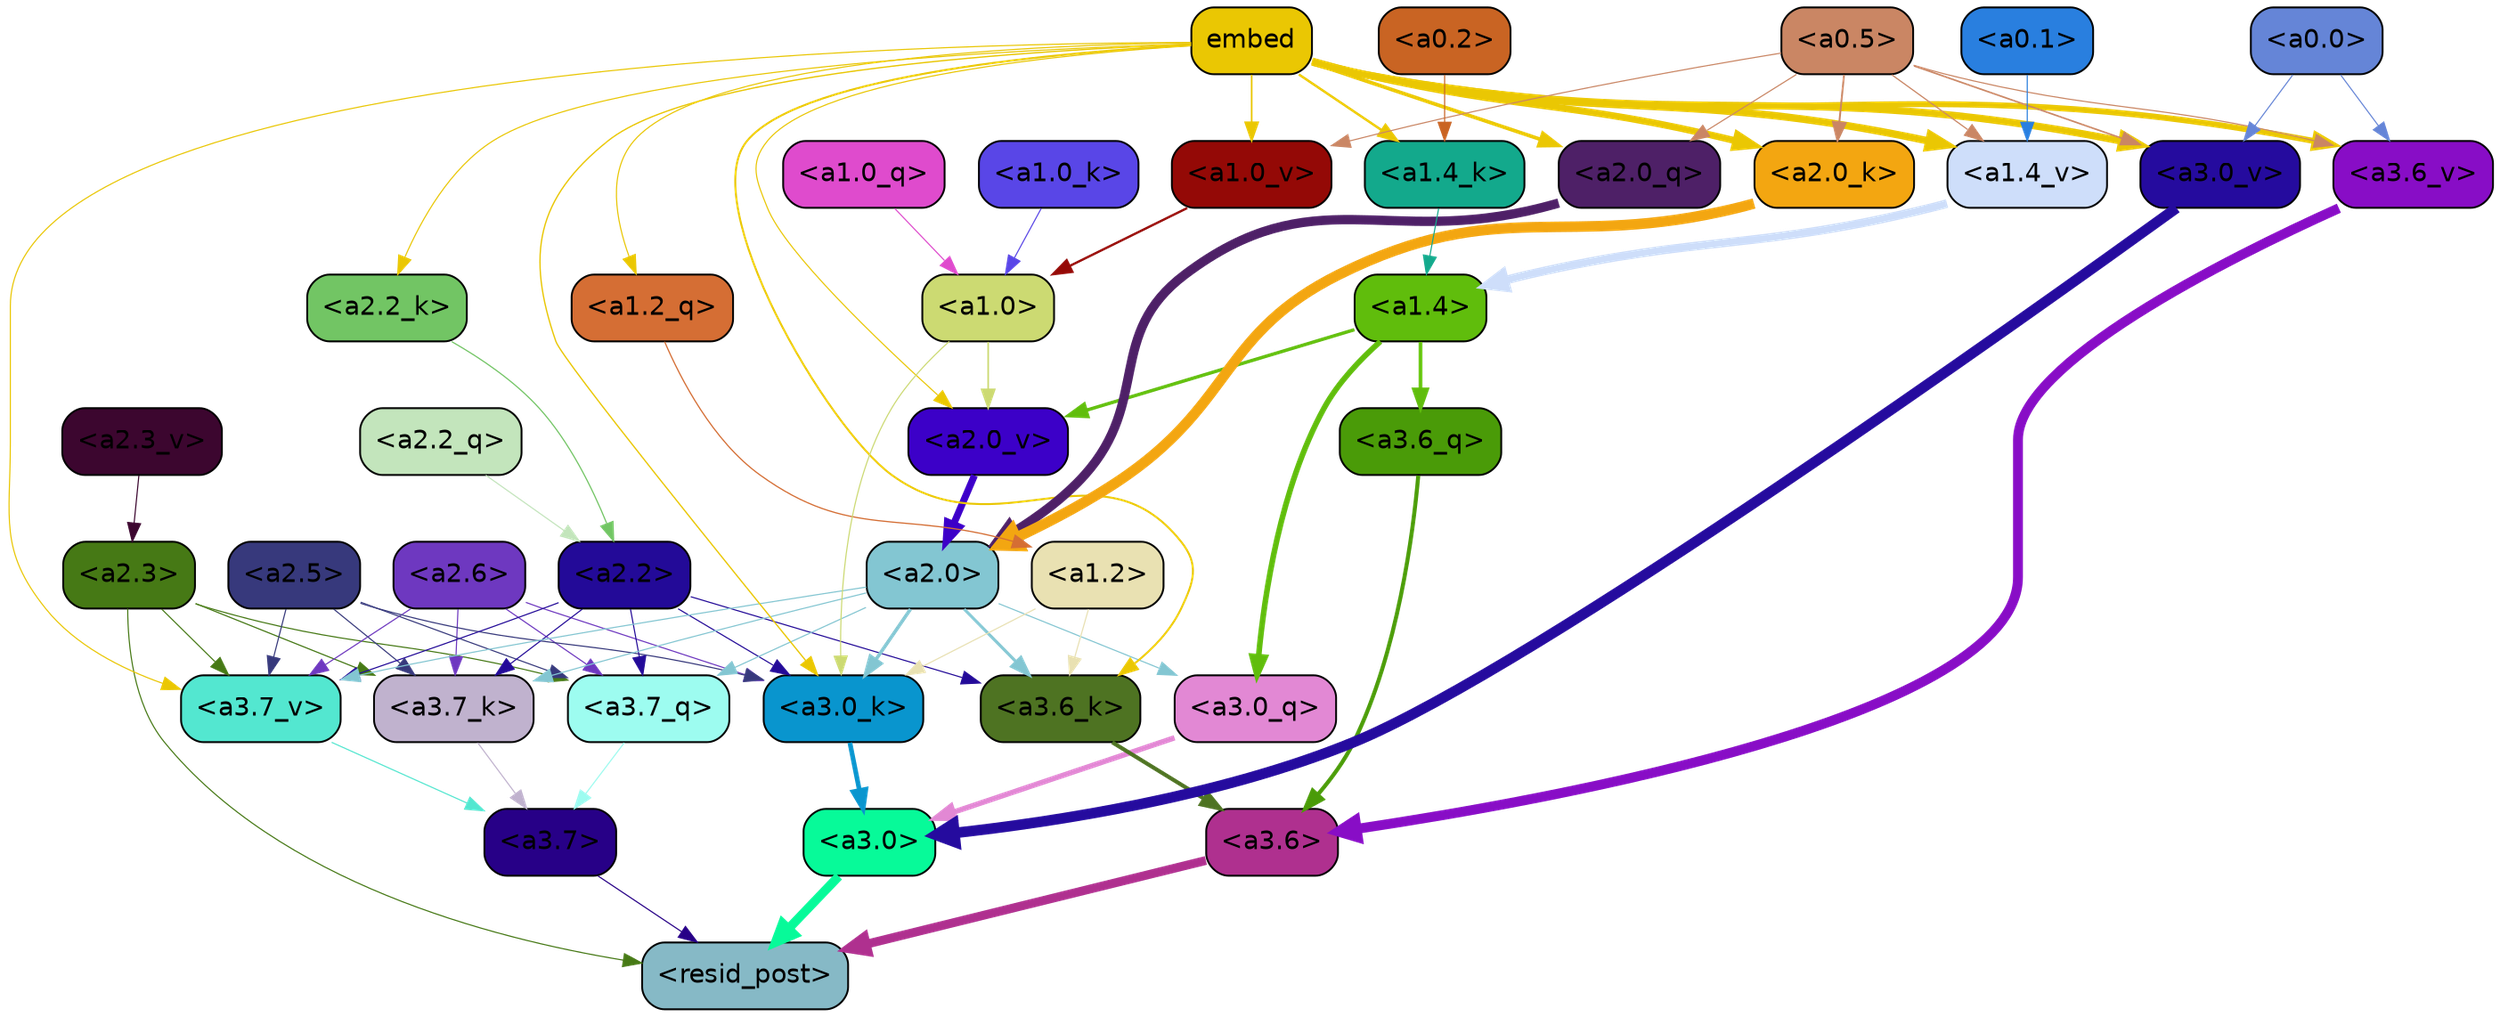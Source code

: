 strict digraph "" {
	graph [bgcolor=transparent,
		layout=dot,
		overlap=false,
		splines=true
	];
	"<a3.7>"	[color=black,
		fillcolor="#270087",
		fontname=Helvetica,
		shape=box,
		style="filled, rounded"];
	"<resid_post>"	[color=black,
		fillcolor="#86b9c6",
		fontname=Helvetica,
		shape=box,
		style="filled, rounded"];
	"<a3.7>" -> "<resid_post>"	[color="#270087",
		penwidth=0.6];
	"<a3.6>"	[color=black,
		fillcolor="#af308f",
		fontname=Helvetica,
		shape=box,
		style="filled, rounded"];
	"<a3.6>" -> "<resid_post>"	[color="#af308f",
		penwidth=4.751592040061951];
	"<a3.0>"	[color=black,
		fillcolor="#07fa99",
		fontname=Helvetica,
		shape=box,
		style="filled, rounded"];
	"<a3.0>" -> "<resid_post>"	[color="#07fa99",
		penwidth=4.904066681861877];
	"<a2.3>"	[color=black,
		fillcolor="#467915",
		fontname=Helvetica,
		shape=box,
		style="filled, rounded"];
	"<a2.3>" -> "<resid_post>"	[color="#467915",
		penwidth=0.6];
	"<a3.7_q>"	[color=black,
		fillcolor="#9dfcf0",
		fontname=Helvetica,
		shape=box,
		style="filled, rounded"];
	"<a2.3>" -> "<a3.7_q>"	[color="#467915",
		penwidth=0.6];
	"<a3.7_k>"	[color=black,
		fillcolor="#c0b2ce",
		fontname=Helvetica,
		shape=box,
		style="filled, rounded"];
	"<a2.3>" -> "<a3.7_k>"	[color="#467915",
		penwidth=0.6];
	"<a3.7_v>"	[color=black,
		fillcolor="#53e7d0",
		fontname=Helvetica,
		shape=box,
		style="filled, rounded"];
	"<a2.3>" -> "<a3.7_v>"	[color="#467915",
		penwidth=0.6];
	"<a3.7_q>" -> "<a3.7>"	[color="#9dfcf0",
		penwidth=0.6];
	"<a3.6_q>"	[color=black,
		fillcolor="#4a9b08",
		fontname=Helvetica,
		shape=box,
		style="filled, rounded"];
	"<a3.6_q>" -> "<a3.6>"	[color="#4a9b08",
		penwidth=2.160832464694977];
	"<a3.0_q>"	[color=black,
		fillcolor="#e288d4",
		fontname=Helvetica,
		shape=box,
		style="filled, rounded"];
	"<a3.0_q>" -> "<a3.0>"	[color="#e288d4",
		penwidth=2.870753765106201];
	"<a3.7_k>" -> "<a3.7>"	[color="#c0b2ce",
		penwidth=0.6];
	"<a3.6_k>"	[color=black,
		fillcolor="#4e7322",
		fontname=Helvetica,
		shape=box,
		style="filled, rounded"];
	"<a3.6_k>" -> "<a3.6>"	[color="#4e7322",
		penwidth=2.13908451795578];
	"<a3.0_k>"	[color=black,
		fillcolor="#0995ce",
		fontname=Helvetica,
		shape=box,
		style="filled, rounded"];
	"<a3.0_k>" -> "<a3.0>"	[color="#0995ce",
		penwidth=2.520303964614868];
	"<a3.7_v>" -> "<a3.7>"	[color="#53e7d0",
		penwidth=0.6];
	"<a3.6_v>"	[color=black,
		fillcolor="#880dc6",
		fontname=Helvetica,
		shape=box,
		style="filled, rounded"];
	"<a3.6_v>" -> "<a3.6>"	[color="#880dc6",
		penwidth=5.297133803367615];
	"<a3.0_v>"	[color=black,
		fillcolor="#250b9e",
		fontname=Helvetica,
		shape=box,
		style="filled, rounded"];
	"<a3.0_v>" -> "<a3.0>"	[color="#250b9e",
		penwidth=5.680712580680847];
	"<a2.6>"	[color=black,
		fillcolor="#6e38c0",
		fontname=Helvetica,
		shape=box,
		style="filled, rounded"];
	"<a2.6>" -> "<a3.7_q>"	[color="#6e38c0",
		penwidth=0.6];
	"<a2.6>" -> "<a3.7_k>"	[color="#6e38c0",
		penwidth=0.6];
	"<a2.6>" -> "<a3.0_k>"	[color="#6e38c0",
		penwidth=0.6];
	"<a2.6>" -> "<a3.7_v>"	[color="#6e38c0",
		penwidth=0.6];
	"<a2.5>"	[color=black,
		fillcolor="#37397c",
		fontname=Helvetica,
		shape=box,
		style="filled, rounded"];
	"<a2.5>" -> "<a3.7_q>"	[color="#37397c",
		penwidth=0.6];
	"<a2.5>" -> "<a3.7_k>"	[color="#37397c",
		penwidth=0.6];
	"<a2.5>" -> "<a3.0_k>"	[color="#37397c",
		penwidth=0.6];
	"<a2.5>" -> "<a3.7_v>"	[color="#37397c",
		penwidth=0.6];
	"<a2.2>"	[color=black,
		fillcolor="#230a98",
		fontname=Helvetica,
		shape=box,
		style="filled, rounded"];
	"<a2.2>" -> "<a3.7_q>"	[color="#230a98",
		penwidth=0.6];
	"<a2.2>" -> "<a3.7_k>"	[color="#230a98",
		penwidth=0.6];
	"<a2.2>" -> "<a3.6_k>"	[color="#230a98",
		penwidth=0.6];
	"<a2.2>" -> "<a3.0_k>"	[color="#230a98",
		penwidth=0.6];
	"<a2.2>" -> "<a3.7_v>"	[color="#230a98",
		penwidth=0.6];
	"<a2.0>"	[color=black,
		fillcolor="#83c6d2",
		fontname=Helvetica,
		shape=box,
		style="filled, rounded"];
	"<a2.0>" -> "<a3.7_q>"	[color="#83c6d2",
		penwidth=0.6];
	"<a2.0>" -> "<a3.0_q>"	[color="#83c6d2",
		penwidth=0.6];
	"<a2.0>" -> "<a3.7_k>"	[color="#83c6d2",
		penwidth=0.6];
	"<a2.0>" -> "<a3.6_k>"	[color="#83c6d2",
		penwidth=1.5897698998451233];
	"<a2.0>" -> "<a3.0_k>"	[color="#83c6d2",
		penwidth=1.8405593037605286];
	"<a2.0>" -> "<a3.7_v>"	[color="#83c6d2",
		penwidth=0.6];
	"<a1.4>"	[color=black,
		fillcolor="#60bd0c",
		fontname=Helvetica,
		shape=box,
		style="filled, rounded"];
	"<a1.4>" -> "<a3.6_q>"	[color="#60bd0c",
		penwidth=2.0260728895664215];
	"<a1.4>" -> "<a3.0_q>"	[color="#60bd0c",
		penwidth=3.0185627341270447];
	"<a2.0_v>"	[color=black,
		fillcolor="#3c00c8",
		fontname=Helvetica,
		shape=box,
		style="filled, rounded"];
	"<a1.4>" -> "<a2.0_v>"	[color="#60bd0c",
		penwidth=1.7970525026321411];
	"<a1.2>"	[color=black,
		fillcolor="#e9e1b2",
		fontname=Helvetica,
		shape=box,
		style="filled, rounded"];
	"<a1.2>" -> "<a3.6_k>"	[color="#e9e1b2",
		penwidth=0.6];
	"<a1.2>" -> "<a3.0_k>"	[color="#e9e1b2",
		penwidth=0.6];
	embed	[color=black,
		fillcolor="#eac703",
		fontname=Helvetica,
		shape=box,
		style="filled, rounded"];
	embed -> "<a3.6_k>"	[color="#eac703",
		penwidth=1.046662151813507];
	embed -> "<a3.0_k>"	[color="#eac703",
		penwidth=0.6995279788970947];
	embed -> "<a3.7_v>"	[color="#eac703",
		penwidth=0.6];
	embed -> "<a3.6_v>"	[color="#eac703",
		penwidth=3.1840110421180725];
	embed -> "<a3.0_v>"	[color="#eac703",
		penwidth=3.9005755856633186];
	"<a2.0_q>"	[color=black,
		fillcolor="#4e2067",
		fontname=Helvetica,
		shape=box,
		style="filled, rounded"];
	embed -> "<a2.0_q>"	[color="#eac703",
		penwidth=1.9669389724731445];
	"<a2.2_k>"	[color=black,
		fillcolor="#72c564",
		fontname=Helvetica,
		shape=box,
		style="filled, rounded"];
	embed -> "<a2.2_k>"	[color="#eac703",
		penwidth=0.6];
	"<a2.0_k>"	[color=black,
		fillcolor="#f3a611",
		fontname=Helvetica,
		shape=box,
		style="filled, rounded"];
	embed -> "<a2.0_k>"	[color="#eac703",
		penwidth=3.6898754835128784];
	embed -> "<a2.0_v>"	[color="#eac703",
		penwidth=0.6];
	"<a1.2_q>"	[color=black,
		fillcolor="#d56e34",
		fontname=Helvetica,
		shape=box,
		style="filled, rounded"];
	embed -> "<a1.2_q>"	[color="#eac703",
		penwidth=0.6];
	"<a1.4_k>"	[color=black,
		fillcolor="#13a98c",
		fontname=Helvetica,
		shape=box,
		style="filled, rounded"];
	embed -> "<a1.4_k>"	[color="#eac703",
		penwidth=1.2758672684431076];
	"<a1.4_v>"	[color=black,
		fillcolor="#cedefa",
		fontname=Helvetica,
		shape=box,
		style="filled, rounded"];
	embed -> "<a1.4_v>"	[color="#eac703",
		penwidth=3.992354243993759];
	"<a1.0_v>"	[color=black,
		fillcolor="#940906",
		fontname=Helvetica,
		shape=box,
		style="filled, rounded"];
	embed -> "<a1.0_v>"	[color="#eac703",
		penwidth=0.8768336176872253];
	"<a1.0>"	[color=black,
		fillcolor="#ccda72",
		fontname=Helvetica,
		shape=box,
		style="filled, rounded"];
	"<a1.0>" -> "<a3.0_k>"	[color="#ccda72",
		penwidth=0.6];
	"<a1.0>" -> "<a2.0_v>"	[color="#ccda72",
		penwidth=0.8836666345596313];
	"<a0.5>"	[color=black,
		fillcolor="#ca8664",
		fontname=Helvetica,
		shape=box,
		style="filled, rounded"];
	"<a0.5>" -> "<a3.6_v>"	[color="#ca8664",
		penwidth=0.6];
	"<a0.5>" -> "<a3.0_v>"	[color="#ca8664",
		penwidth=0.8493617177009583];
	"<a0.5>" -> "<a2.0_q>"	[color="#ca8664",
		penwidth=0.6];
	"<a0.5>" -> "<a2.0_k>"	[color="#ca8664",
		penwidth=0.9942188858985901];
	"<a0.5>" -> "<a1.4_v>"	[color="#ca8664",
		penwidth=0.6379710733890533];
	"<a0.5>" -> "<a1.0_v>"	[color="#ca8664",
		penwidth=0.6];
	"<a0.0>"	[color=black,
		fillcolor="#6585d7",
		fontname=Helvetica,
		shape=box,
		style="filled, rounded"];
	"<a0.0>" -> "<a3.6_v>"	[color="#6585d7",
		penwidth=0.6];
	"<a0.0>" -> "<a3.0_v>"	[color="#6585d7",
		penwidth=0.6];
	"<a2.2_q>"	[color=black,
		fillcolor="#c3e5bc",
		fontname=Helvetica,
		shape=box,
		style="filled, rounded"];
	"<a2.2_q>" -> "<a2.2>"	[color="#c3e5bc",
		penwidth=0.6];
	"<a2.0_q>" -> "<a2.0>"	[color="#4e2067",
		penwidth=5.0040658712387085];
	"<a2.2_k>" -> "<a2.2>"	[color="#72c564",
		penwidth=0.6304321400821209];
	"<a2.0_k>" -> "<a2.0>"	[color="#f3a611",
		penwidth=5.6445024609565735];
	"<a2.3_v>"	[color=black,
		fillcolor="#3c062f",
		fontname=Helvetica,
		shape=box,
		style="filled, rounded"];
	"<a2.3_v>" -> "<a2.3>"	[color="#3c062f",
		penwidth=0.6];
	"<a2.0_v>" -> "<a2.0>"	[color="#3c00c8",
		penwidth=3.781584322452545];
	"<a1.2_q>" -> "<a1.2>"	[color="#d56e34",
		penwidth=0.6481351256370544];
	"<a1.0_q>"	[color=black,
		fillcolor="#df4bcd",
		fontname=Helvetica,
		shape=box,
		style="filled, rounded"];
	"<a1.0_q>" -> "<a1.0>"	[color="#df4bcd",
		penwidth=0.6];
	"<a1.4_k>" -> "<a1.4>"	[color="#13a98c",
		penwidth=0.6];
	"<a1.0_k>"	[color=black,
		fillcolor="#5946e7",
		fontname=Helvetica,
		shape=box,
		style="filled, rounded"];
	"<a1.0_k>" -> "<a1.0>"	[color="#5946e7",
		penwidth=0.6];
	"<a1.4_v>" -> "<a1.4>"	[color="#cedefa",
		penwidth=4.602061748504639];
	"<a1.0_v>" -> "<a1.0>"	[color="#940906",
		penwidth=1.227757602930069];
	"<a0.2>"	[color=black,
		fillcolor="#c96423",
		fontname=Helvetica,
		shape=box,
		style="filled, rounded"];
	"<a0.2>" -> "<a1.4_k>"	[color="#c96423",
		penwidth=0.6];
	"<a0.1>"	[color=black,
		fillcolor="#297fdf",
		fontname=Helvetica,
		shape=box,
		style="filled, rounded"];
	"<a0.1>" -> "<a1.4_v>"	[color="#297fdf",
		penwidth=0.6];
}
